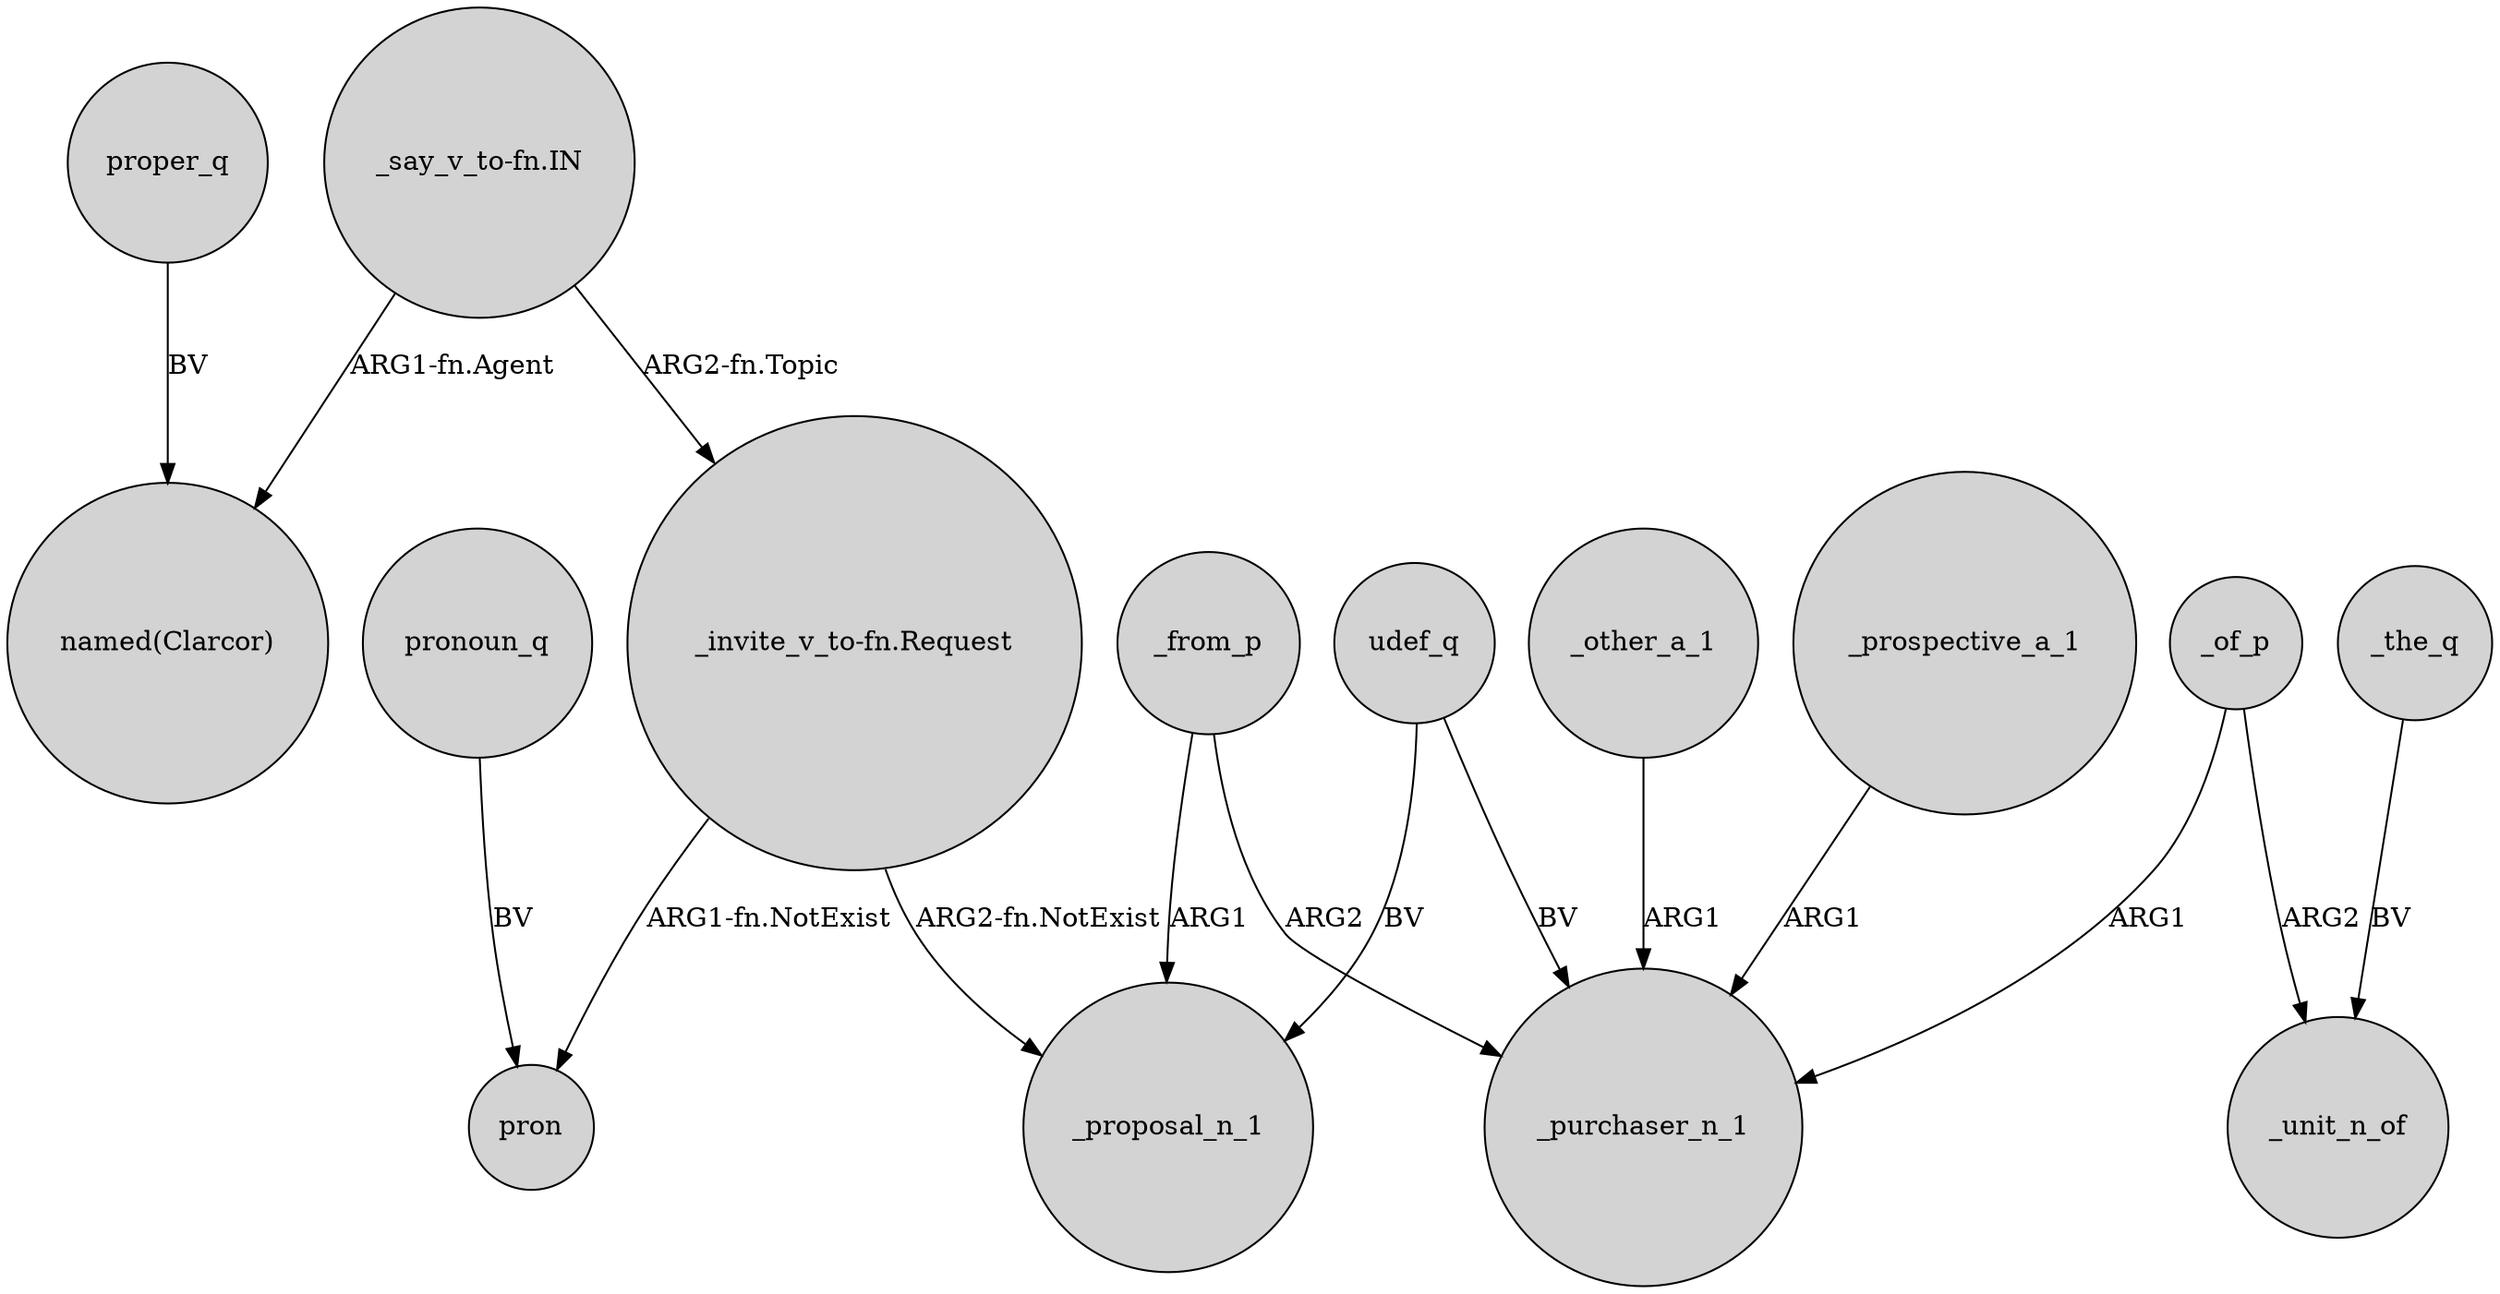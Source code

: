 digraph {
	node [shape=circle style=filled]
	"_invite_v_to-fn.Request" -> pron [label="ARG1-fn.NotExist"]
	udef_q -> _purchaser_n_1 [label=BV]
	proper_q -> "named(Clarcor)" [label=BV]
	_other_a_1 -> _purchaser_n_1 [label=ARG1]
	_of_p -> _unit_n_of [label=ARG2]
	"_invite_v_to-fn.Request" -> _proposal_n_1 [label="ARG2-fn.NotExist"]
	_prospective_a_1 -> _purchaser_n_1 [label=ARG1]
	_from_p -> _proposal_n_1 [label=ARG1]
	_the_q -> _unit_n_of [label=BV]
	_from_p -> _purchaser_n_1 [label=ARG2]
	_of_p -> _purchaser_n_1 [label=ARG1]
	udef_q -> _proposal_n_1 [label=BV]
	"_say_v_to-fn.IN" -> "_invite_v_to-fn.Request" [label="ARG2-fn.Topic"]
	"_say_v_to-fn.IN" -> "named(Clarcor)" [label="ARG1-fn.Agent"]
	pronoun_q -> pron [label=BV]
}

